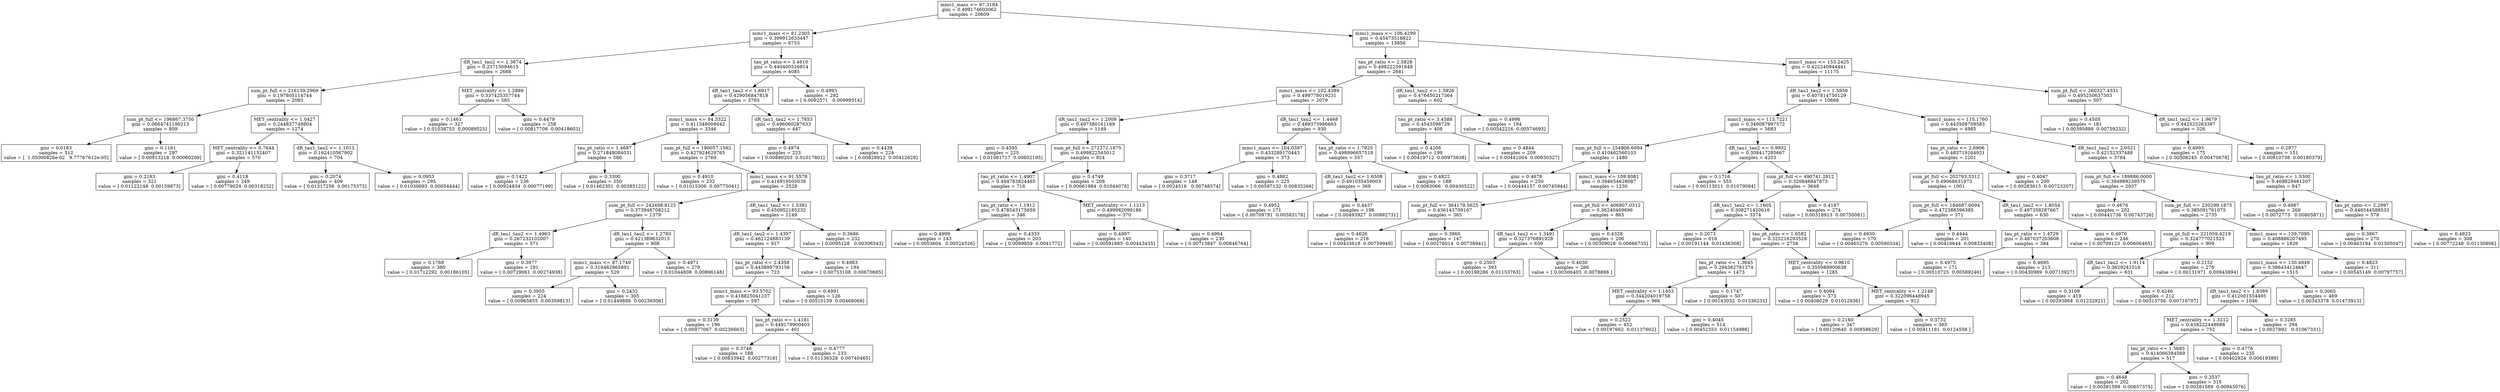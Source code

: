 digraph Tree {
0 [label="mmc1_mass <= 97.3184\ngini = 0.499174603062\nsamples = 20609", shape="box"] ;
1 [label="mmc1_mass <= 81.2305\ngini = 0.399912633447\nsamples = 6753", shape="box"] ;
0 -> 1 ;
2 [label="dR_tau1_tau2 <= 1.3674\ngini = 0.23715094615\nsamples = 2668", shape="box"] ;
1 -> 2 ;
3 [label="sum_pt_full <= 216139.2969\ngini = 0.197805114744\nsamples = 2083", shape="box"] ;
2 -> 3 ;
4 [label="sum_pt_full <= 196867.3750\ngini = 0.0664741190213\nsamples = 809", shape="box"] ;
3 -> 4 ;
5 [label="gini = 0.0183\nsamples = 512\nvalue = [  1.05000826e-02   9.77767612e-05]", shape="box"] ;
4 -> 5 ;
6 [label="gini = 0.1161\nsamples = 297\nvalue = [ 0.00913218  0.00060209]", shape="box"] ;
4 -> 6 ;
7 [label="MET_centrality <= 1.0427\ngini = 0.244837749804\nsamples = 1274", shape="box"] ;
3 -> 7 ;
8 [label="MET_centrality <= 0.7644\ngini = 0.321141152407\nsamples = 570", shape="box"] ;
7 -> 8 ;
9 [label="gini = 0.2183\nsamples = 321\nvalue = [ 0.01122148  0.00159873]", shape="box"] ;
8 -> 9 ;
10 [label="gini = 0.4118\nsamples = 249\nvalue = [ 0.00779024  0.00318252]", shape="box"] ;
8 -> 10 ;
11 [label="dR_tau1_tau2 <= 1.1013\ngini = 0.162410567902\nsamples = 704", shape="box"] ;
7 -> 11 ;
12 [label="gini = 0.2074\nsamples = 409\nvalue = [ 0.01317256  0.00175373]", shape="box"] ;
11 -> 12 ;
13 [label="gini = 0.0953\nsamples = 295\nvalue = [ 0.01030693  0.00054444]", shape="box"] ;
11 -> 13 ;
14 [label="MET_centrality <= 1.2889\ngini = 0.337425357744\nsamples = 585", shape="box"] ;
2 -> 14 ;
15 [label="gini = 0.1461\nsamples = 327\nvalue = [ 0.01038753  0.00089525]", shape="box"] ;
14 -> 15 ;
16 [label="gini = 0.4479\nsamples = 258\nvalue = [ 0.00817708  0.00418603]", shape="box"] ;
14 -> 16 ;
17 [label="tau_pt_ratio <= 3.4610\ngini = 0.440400526814\nsamples = 4085", shape="box"] ;
1 -> 17 ;
18 [label="dR_tau1_tau2 <= 1.6917\ngini = 0.429056847818\nsamples = 3793", shape="box"] ;
17 -> 18 ;
19 [label="mmc1_mass <= 84.3322\ngini = 0.411348008042\nsamples = 3346", shape="box"] ;
18 -> 19 ;
20 [label="tau_pt_ratio <= 1.4687\ngini = 0.271848084031\nsamples = 586", shape="box"] ;
19 -> 20 ;
21 [label="gini = 0.1422\nsamples = 236\nvalue = [ 0.00924834  0.00077199]", shape="box"] ;
20 -> 21 ;
22 [label="gini = 0.3300\nsamples = 350\nvalue = [ 0.01462301  0.00385122]", shape="box"] ;
20 -> 22 ;
23 [label="sum_pt_full <= 190057.1562\ngini = 0.427924629765\nsamples = 2760", shape="box"] ;
19 -> 23 ;
24 [label="gini = 0.4910\nsamples = 232\nvalue = [ 0.01015306  0.00775041]", shape="box"] ;
23 -> 24 ;
25 [label="mmc1_mass <= 91.5578\ngini = 0.416919505038\nsamples = 2528", shape="box"] ;
23 -> 25 ;
26 [label="sum_pt_full <= 243498.8125\ngini = 0.373948708212\nsamples = 1379", shape="box"] ;
25 -> 26 ;
27 [label="dR_tau1_tau2 <= 1.4963\ngini = 0.267232102007\nsamples = 571", shape="box"] ;
26 -> 27 ;
28 [label="gini = 0.1768\nsamples = 380\nvalue = [ 0.01712292  0.00186105]", shape="box"] ;
27 -> 28 ;
29 [label="gini = 0.3977\nsamples = 191\nvalue = [ 0.00729061  0.00274938]", shape="box"] ;
27 -> 29 ;
30 [label="dR_tau1_tau2 <= 1.2783\ngini = 0.421369632013\nsamples = 808", shape="box"] ;
26 -> 30 ;
31 [label="mmc1_mass <= 87.1749\ngini = 0.318462865891\nsamples = 529", shape="box"] ;
30 -> 31 ;
32 [label="gini = 0.3955\nsamples = 224\nvalue = [ 0.00965855  0.00359813]", shape="box"] ;
31 -> 32 ;
33 [label="gini = 0.2432\nsamples = 305\nvalue = [ 0.01449888  0.00239306]", shape="box"] ;
31 -> 33 ;
34 [label="gini = 0.4971\nsamples = 279\nvalue = [ 0.01044808  0.00896148]", shape="box"] ;
30 -> 34 ;
35 [label="dR_tau1_tau2 <= 1.5381\ngini = 0.450952185232\nsamples = 1149", shape="box"] ;
25 -> 35 ;
36 [label="dR_tau1_tau2 <= 1.4397\ngini = 0.462124883139\nsamples = 917", shape="box"] ;
35 -> 36 ;
37 [label="tau_pt_ratio <= 2.4358\ngini = 0.443899793156\nsamples = 723", shape="box"] ;
36 -> 37 ;
38 [label="mmc1_mass <= 93.5702\ngini = 0.418825041237\nsamples = 597", shape="box"] ;
37 -> 38 ;
39 [label="gini = 0.3139\nsamples = 196\nvalue = [ 0.00977067  0.00236663]", shape="box"] ;
38 -> 39 ;
40 [label="tau_pt_ratio <= 1.4181\ngini = 0.449179900403\nsamples = 401", shape="box"] ;
38 -> 40 ;
41 [label="gini = 0.3746\nsamples = 168\nvalue = [ 0.00833942  0.00277318]", shape="box"] ;
40 -> 41 ;
42 [label="gini = 0.4777\nsamples = 233\nvalue = [ 0.01136528  0.00740465]", shape="box"] ;
40 -> 42 ;
43 [label="gini = 0.4991\nsamples = 126\nvalue = [ 0.00510159  0.00468069]", shape="box"] ;
37 -> 43 ;
44 [label="gini = 0.4983\nsamples = 194\nvalue = [ 0.00753108  0.00670685]", shape="box"] ;
36 -> 44 ;
45 [label="gini = 0.3686\nsamples = 232\nvalue = [ 0.0095128   0.00306543]", shape="box"] ;
35 -> 45 ;
46 [label="dR_tau1_tau2 <= 1.7853\ngini = 0.496060287633\nsamples = 447", shape="box"] ;
18 -> 46 ;
47 [label="gini = 0.4974\nsamples = 223\nvalue = [ 0.00880203  0.01017801]", shape="box"] ;
46 -> 47 ;
48 [label="gini = 0.4438\nsamples = 224\nvalue = [ 0.00828912  0.00412628]", shape="box"] ;
46 -> 48 ;
49 [label="gini = 0.4993\nsamples = 292\nvalue = [ 0.0092571   0.00999514]", shape="box"] ;
17 -> 49 ;
50 [label="mmc1_mass <= 106.4299\ngini = 0.45473518822\nsamples = 13856", shape="box"] ;
0 -> 50 ;
51 [label="tau_pt_ratio <= 2.5828\ngini = 0.498222391849\nsamples = 2681", shape="box"] ;
50 -> 51 ;
52 [label="mmc1_mass <= 102.4389\ngini = 0.499778019231\nsamples = 2079", shape="box"] ;
51 -> 52 ;
53 [label="dR_tau1_tau2 <= 1.2009\ngini = 0.497380161169\nsamples = 1149", shape="box"] ;
52 -> 53 ;
54 [label="gini = 0.4595\nsamples = 225\nvalue = [ 0.01081717  0.00602195]", shape="box"] ;
53 -> 54 ;
55 [label="sum_pt_full <= 272372.1875\ngini = 0.499822545012\nsamples = 924", shape="box"] ;
53 -> 55 ;
56 [label="tau_pt_ratio <= 1.4907\ngini = 0.494783824465\nsamples = 716", shape="box"] ;
55 -> 56 ;
57 [label="tau_pt_ratio <= 1.1912\ngini = 0.478543175659\nsamples = 346", shape="box"] ;
56 -> 57 ;
58 [label="gini = 0.4999\nsamples = 143\nvalue = [ 0.0053604   0.00524526]", shape="box"] ;
57 -> 58 ;
59 [label="gini = 0.4333\nsamples = 203\nvalue = [ 0.0089859  0.0041772]", shape="box"] ;
57 -> 59 ;
60 [label="MET_centrality <= 1.1213\ngini = 0.499982099186\nsamples = 370", shape="box"] ;
56 -> 60 ;
61 [label="gini = 0.4897\nsamples = 140\nvalue = [ 0.00591885  0.00443435]", shape="box"] ;
60 -> 61 ;
62 [label="gini = 0.4964\nsamples = 230\nvalue = [ 0.00713847  0.00846764]", shape="box"] ;
60 -> 62 ;
63 [label="gini = 0.4749\nsamples = 208\nvalue = [ 0.00661984  0.01044078]", shape="box"] ;
55 -> 63 ;
64 [label="dR_tau1_tau2 <= 1.4468\ngini = 0.489373986663\nsamples = 930", shape="box"] ;
52 -> 64 ;
65 [label="mmc1_mass <= 104.0397\ngini = 0.453289170443\nsamples = 373", shape="box"] ;
64 -> 65 ;
66 [label="gini = 0.3717\nsamples = 148\nvalue = [ 0.0024516   0.00748574]", shape="box"] ;
65 -> 66 ;
67 [label="gini = 0.4862\nsamples = 225\nvalue = [ 0.00597132  0.00835266]", shape="box"] ;
65 -> 67 ;
68 [label="tau_pt_ratio <= 1.7925\ngini = 0.498996657518\nsamples = 557", shape="box"] ;
64 -> 68 ;
69 [label="dR_tau1_tau2 <= 1.6508\ngini = 0.491035459003\nsamples = 369", shape="box"] ;
68 -> 69 ;
70 [label="gini = 0.4952\nsamples = 171\nvalue = [ 0.00709791  0.00583178]", shape="box"] ;
69 -> 70 ;
71 [label="gini = 0.4437\nsamples = 198\nvalue = [ 0.00493927  0.00992731]", shape="box"] ;
69 -> 71 ;
72 [label="gini = 0.4822\nsamples = 188\nvalue = [ 0.0063066   0.00430522]", shape="box"] ;
68 -> 72 ;
73 [label="dR_tau1_tau2 <= 1.5926\ngini = 0.476450217364\nsamples = 602", shape="box"] ;
51 -> 73 ;
74 [label="tau_pt_ratio <= 3.4588\ngini = 0.4543598729\nsamples = 408", shape="box"] ;
73 -> 74 ;
75 [label="gini = 0.4206\nsamples = 199\nvalue = [ 0.00419712  0.00975638]", shape="box"] ;
74 -> 75 ;
76 [label="gini = 0.4844\nsamples = 209\nvalue = [ 0.00441004  0.00630327]", shape="box"] ;
74 -> 76 ;
77 [label="gini = 0.4996\nsamples = 194\nvalue = [ 0.00542216  0.00574693]", shape="box"] ;
73 -> 77 ;
78 [label="mmc1_mass <= 153.2425\ngini = 0.422240944441\nsamples = 11175", shape="box"] ;
50 -> 78 ;
79 [label="dR_tau1_tau2 <= 1.5959\ngini = 0.407814750129\nsamples = 10668", shape="box"] ;
78 -> 79 ;
80 [label="mmc1_mass <= 113.7221\ngini = 0.349087997572\nsamples = 5683", shape="box"] ;
79 -> 80 ;
81 [label="sum_pt_full <= 254906.6094\ngini = 0.410462560103\nsamples = 1480", shape="box"] ;
80 -> 81 ;
82 [label="gini = 0.4678\nsamples = 250\nvalue = [ 0.00444157  0.00745944]", shape="box"] ;
81 -> 82 ;
83 [label="mmc1_mass <= 108.8081\ngini = 0.394654628087\nsamples = 1230", shape="box"] ;
81 -> 83 ;
84 [label="sum_pt_full <= 364179.5625\ngini = 0.436143709167\nsamples = 365", shape="box"] ;
83 -> 84 ;
85 [label="gini = 0.4626\nsamples = 218\nvalue = [ 0.00433618  0.00759949]", shape="box"] ;
84 -> 85 ;
86 [label="gini = 0.3960\nsamples = 147\nvalue = [ 0.00276014  0.00738941]", shape="box"] ;
84 -> 86 ;
87 [label="sum_pt_full <= 406807.0312\ngini = 0.36240469696\nsamples = 865", shape="box"] ;
83 -> 87 ;
88 [label="dR_tau1_tau2 <= 1.3491\ngini = 0.327376891928\nsamples = 659", shape="box"] ;
87 -> 88 ;
89 [label="gini = 0.2503\nsamples = 393\nvalue = [ 0.00198286  0.01153763]", shape="box"] ;
88 -> 89 ;
90 [label="gini = 0.4030\nsamples = 266\nvalue = [ 0.00306403  0.0078898 ]", shape="box"] ;
88 -> 90 ;
91 [label="gini = 0.4328\nsamples = 206\nvalue = [ 0.00309028  0.00666735]", shape="box"] ;
87 -> 91 ;
92 [label="dR_tau1_tau2 <= 0.9932\ngini = 0.308417285667\nsamples = 4203", shape="box"] ;
80 -> 92 ;
93 [label="gini = 0.1716\nsamples = 555\nvalue = [ 0.00113011  0.01079084]", shape="box"] ;
92 -> 93 ;
94 [label="sum_pt_full <= 490741.2812\ngini = 0.320846847873\nsamples = 3648", shape="box"] ;
92 -> 94 ;
95 [label="dR_tau1_tau2 <= 1.1605\ngini = 0.308271420616\nsamples = 3374", shape="box"] ;
94 -> 95 ;
96 [label="gini = 0.2073\nsamples = 616\nvalue = [ 0.00191144  0.01436308]", shape="box"] ;
95 -> 96 ;
97 [label="tau_pt_ratio <= 1.6582\ngini = 0.325216293528\nsamples = 2758", shape="box"] ;
95 -> 97 ;
98 [label="tau_pt_ratio <= 1.3645\ngini = 0.294362781374\nsamples = 1473", shape="box"] ;
97 -> 98 ;
99 [label="MET_centrality <= 1.1453\ngini = 0.344204019758\nsamples = 966", shape="box"] ;
98 -> 99 ;
100 [label="gini = 0.2522\nsamples = 452\nvalue = [ 0.00197662  0.01137602]", shape="box"] ;
99 -> 100 ;
101 [label="gini = 0.4045\nsamples = 514\nvalue = [ 0.00452353  0.01154988]", shape="box"] ;
99 -> 101 ;
102 [label="gini = 0.1747\nsamples = 507\nvalue = [ 0.00143032  0.01336231]", shape="box"] ;
98 -> 102 ;
103 [label="MET_centrality <= 0.9610\ngini = 0.355989900638\nsamples = 1285", shape="box"] ;
97 -> 103 ;
104 [label="gini = 0.4094\nsamples = 373\nvalue = [ 0.00408029  0.01012936]", shape="box"] ;
103 -> 104 ;
105 [label="MET_centrality <= 1.2148\ngini = 0.322096448945\nsamples = 912", shape="box"] ;
103 -> 105 ;
106 [label="gini = 0.2160\nsamples = 347\nvalue = [ 0.00120645  0.00858629]", shape="box"] ;
105 -> 106 ;
107 [label="gini = 0.3732\nsamples = 565\nvalue = [ 0.00411181  0.0124558 ]", shape="box"] ;
105 -> 107 ;
108 [label="gini = 0.4187\nsamples = 274\nvalue = [ 0.00318913  0.00750081]", shape="box"] ;
94 -> 108 ;
109 [label="mmc1_mass <= 115.1760\ngini = 0.443508709583\nsamples = 4985", shape="box"] ;
79 -> 109 ;
110 [label="tau_pt_ratio <= 2.6906\ngini = 0.483719164921\nsamples = 1201", shape="box"] ;
109 -> 110 ;
111 [label="sum_pt_full <= 202793.5312\ngini = 0.49068631973\nsamples = 1001", shape="box"] ;
110 -> 111 ;
112 [label="sum_pt_full <= 184687.6094\ngini = 0.472388396385\nsamples = 371", shape="box"] ;
111 -> 112 ;
113 [label="gini = 0.4930\nsamples = 170\nvalue = [ 0.00465276  0.00590334]", shape="box"] ;
112 -> 113 ;
114 [label="gini = 0.4444\nsamples = 201\nvalue = [ 0.00416644  0.00833408]", shape="box"] ;
112 -> 114 ;
115 [label="dR_tau1_tau2 <= 1.8054\ngini = 0.497358287667\nsamples = 630", shape="box"] ;
111 -> 115 ;
116 [label="tau_pt_ratio <= 1.4729\ngini = 0.487037203608\nsamples = 384", shape="box"] ;
115 -> 116 ;
117 [label="gini = 0.4975\nsamples = 171\nvalue = [ 0.00510725  0.00589246]", shape="box"] ;
116 -> 117 ;
118 [label="gini = 0.4695\nsamples = 213\nvalue = [ 0.00430989  0.00713927]", shape="box"] ;
116 -> 118 ;
119 [label="gini = 0.4970\nsamples = 246\nvalue = [ 0.00709123  0.00606465]", shape="box"] ;
115 -> 119 ;
120 [label="gini = 0.4047\nsamples = 200\nvalue = [ 0.00283615  0.00723207]", shape="box"] ;
110 -> 120 ;
121 [label="dR_tau1_tau2 <= 2.0521\ngini = 0.42152337488\nsamples = 3784", shape="box"] ;
109 -> 121 ;
122 [label="sum_pt_full <= 189886.0000\ngini = 0.394989239575\nsamples = 2937", shape="box"] ;
121 -> 122 ;
123 [label="gini = 0.4676\nsamples = 202\nvalue = [ 0.00441736  0.00743726]", shape="box"] ;
122 -> 123 ;
124 [label="sum_pt_full <= 230299.1875\ngini = 0.385091761075\nsamples = 2735", shape="box"] ;
122 -> 124 ;
125 [label="sum_pt_full <= 221059.4219\ngini = 0.324777021523\nsamples = 909", shape="box"] ;
124 -> 125 ;
126 [label="dR_tau1_tau2 <= 1.9114\ngini = 0.3629242518\nsamples = 631", shape="box"] ;
125 -> 126 ;
127 [label="gini = 0.3109\nsamples = 419\nvalue = [ 0.00293864  0.01232921]", shape="box"] ;
126 -> 127 ;
128 [label="gini = 0.4246\nsamples = 212\nvalue = [ 0.00315756  0.00716707]", shape="box"] ;
126 -> 128 ;
129 [label="gini = 0.2152\nsamples = 278\nvalue = [ 0.00131971  0.00943894]", shape="box"] ;
125 -> 129 ;
130 [label="mmc1_mass <= 139.7095\ngini = 0.408886207495\nsamples = 1826", shape="box"] ;
124 -> 130 ;
131 [label="mmc1_mass <= 130.4949\ngini = 0.386434124647\nsamples = 1515", shape="box"] ;
130 -> 131 ;
132 [label="dR_tau1_tau2 <= 1.8389\ngini = 0.412001554495\nsamples = 1046", shape="box"] ;
131 -> 132 ;
133 [label="MET_centrality <= 1.3212\ngini = 0.438222448688\nsamples = 752", shape="box"] ;
132 -> 133 ;
134 [label="tau_pt_ratio <= 1.5683\ngini = 0.414066384569\nsamples = 517", shape="box"] ;
133 -> 134 ;
135 [label="gini = 0.4648\nsamples = 202\nvalue = [ 0.00381599  0.00657375]", shape="box"] ;
134 -> 135 ;
136 [label="gini = 0.3537\nsamples = 315\nvalue = [ 0.00281589  0.00945076]", shape="box"] ;
134 -> 136 ;
137 [label="gini = 0.4776\nsamples = 235\nvalue = [ 0.00402924  0.00619389]", shape="box"] ;
133 -> 137 ;
138 [label="gini = 0.3285\nsamples = 294\nvalue = [ 0.0027892   0.01067331]", shape="box"] ;
132 -> 138 ;
139 [label="gini = 0.3065\nsamples = 469\nvalue = [ 0.00343378  0.01473913]", shape="box"] ;
131 -> 139 ;
140 [label="gini = 0.4823\nsamples = 311\nvalue = [ 0.00545149  0.00797757]", shape="box"] ;
130 -> 140 ;
141 [label="tau_pt_ratio <= 1.5300\ngini = 0.469829481207\nsamples = 847", shape="box"] ;
121 -> 141 ;
142 [label="gini = 0.4987\nsamples = 269\nvalue = [ 0.0072773   0.00805871]", shape="box"] ;
141 -> 142 ;
143 [label="tau_pt_ratio <= 2.2997\ngini = 0.446544588533\nsamples = 578", shape="box"] ;
141 -> 143 ;
144 [label="gini = 0.3867\nsamples = 270\nvalue = [ 0.00463194  0.01305047]", shape="box"] ;
143 -> 144 ;
145 [label="gini = 0.4823\nsamples = 308\nvalue = [ 0.00772248  0.01130806]", shape="box"] ;
143 -> 145 ;
146 [label="sum_pt_full <= 260327.4531\ngini = 0.495250637303\nsamples = 507", shape="box"] ;
78 -> 146 ;
147 [label="gini = 0.4505\nsamples = 181\nvalue = [ 0.00395888  0.00759232]", shape="box"] ;
146 -> 147 ;
148 [label="dR_tau1_tau2 <= 1.9679\ngini = 0.442525263397\nsamples = 326", shape="box"] ;
146 -> 148 ;
149 [label="gini = 0.4993\nsamples = 175\nvalue = [ 0.00508245  0.00470678]", shape="box"] ;
148 -> 149 ;
150 [label="gini = 0.2977\nsamples = 151\nvalue = [ 0.00810738  0.00180379]", shape="box"] ;
148 -> 150 ;
}